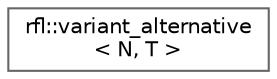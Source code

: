 digraph "类继承关系图"
{
 // LATEX_PDF_SIZE
  bgcolor="transparent";
  edge [fontname=Helvetica,fontsize=10,labelfontname=Helvetica,labelfontsize=10];
  node [fontname=Helvetica,fontsize=10,shape=box,height=0.2,width=0.4];
  rankdir="LR";
  Node0 [id="Node000000",label="rfl::variant_alternative\l\< N, T \>",height=0.2,width=0.4,color="grey40", fillcolor="white", style="filled",URL="$structrfl_1_1variant__alternative.html",tooltip=" "];
}
